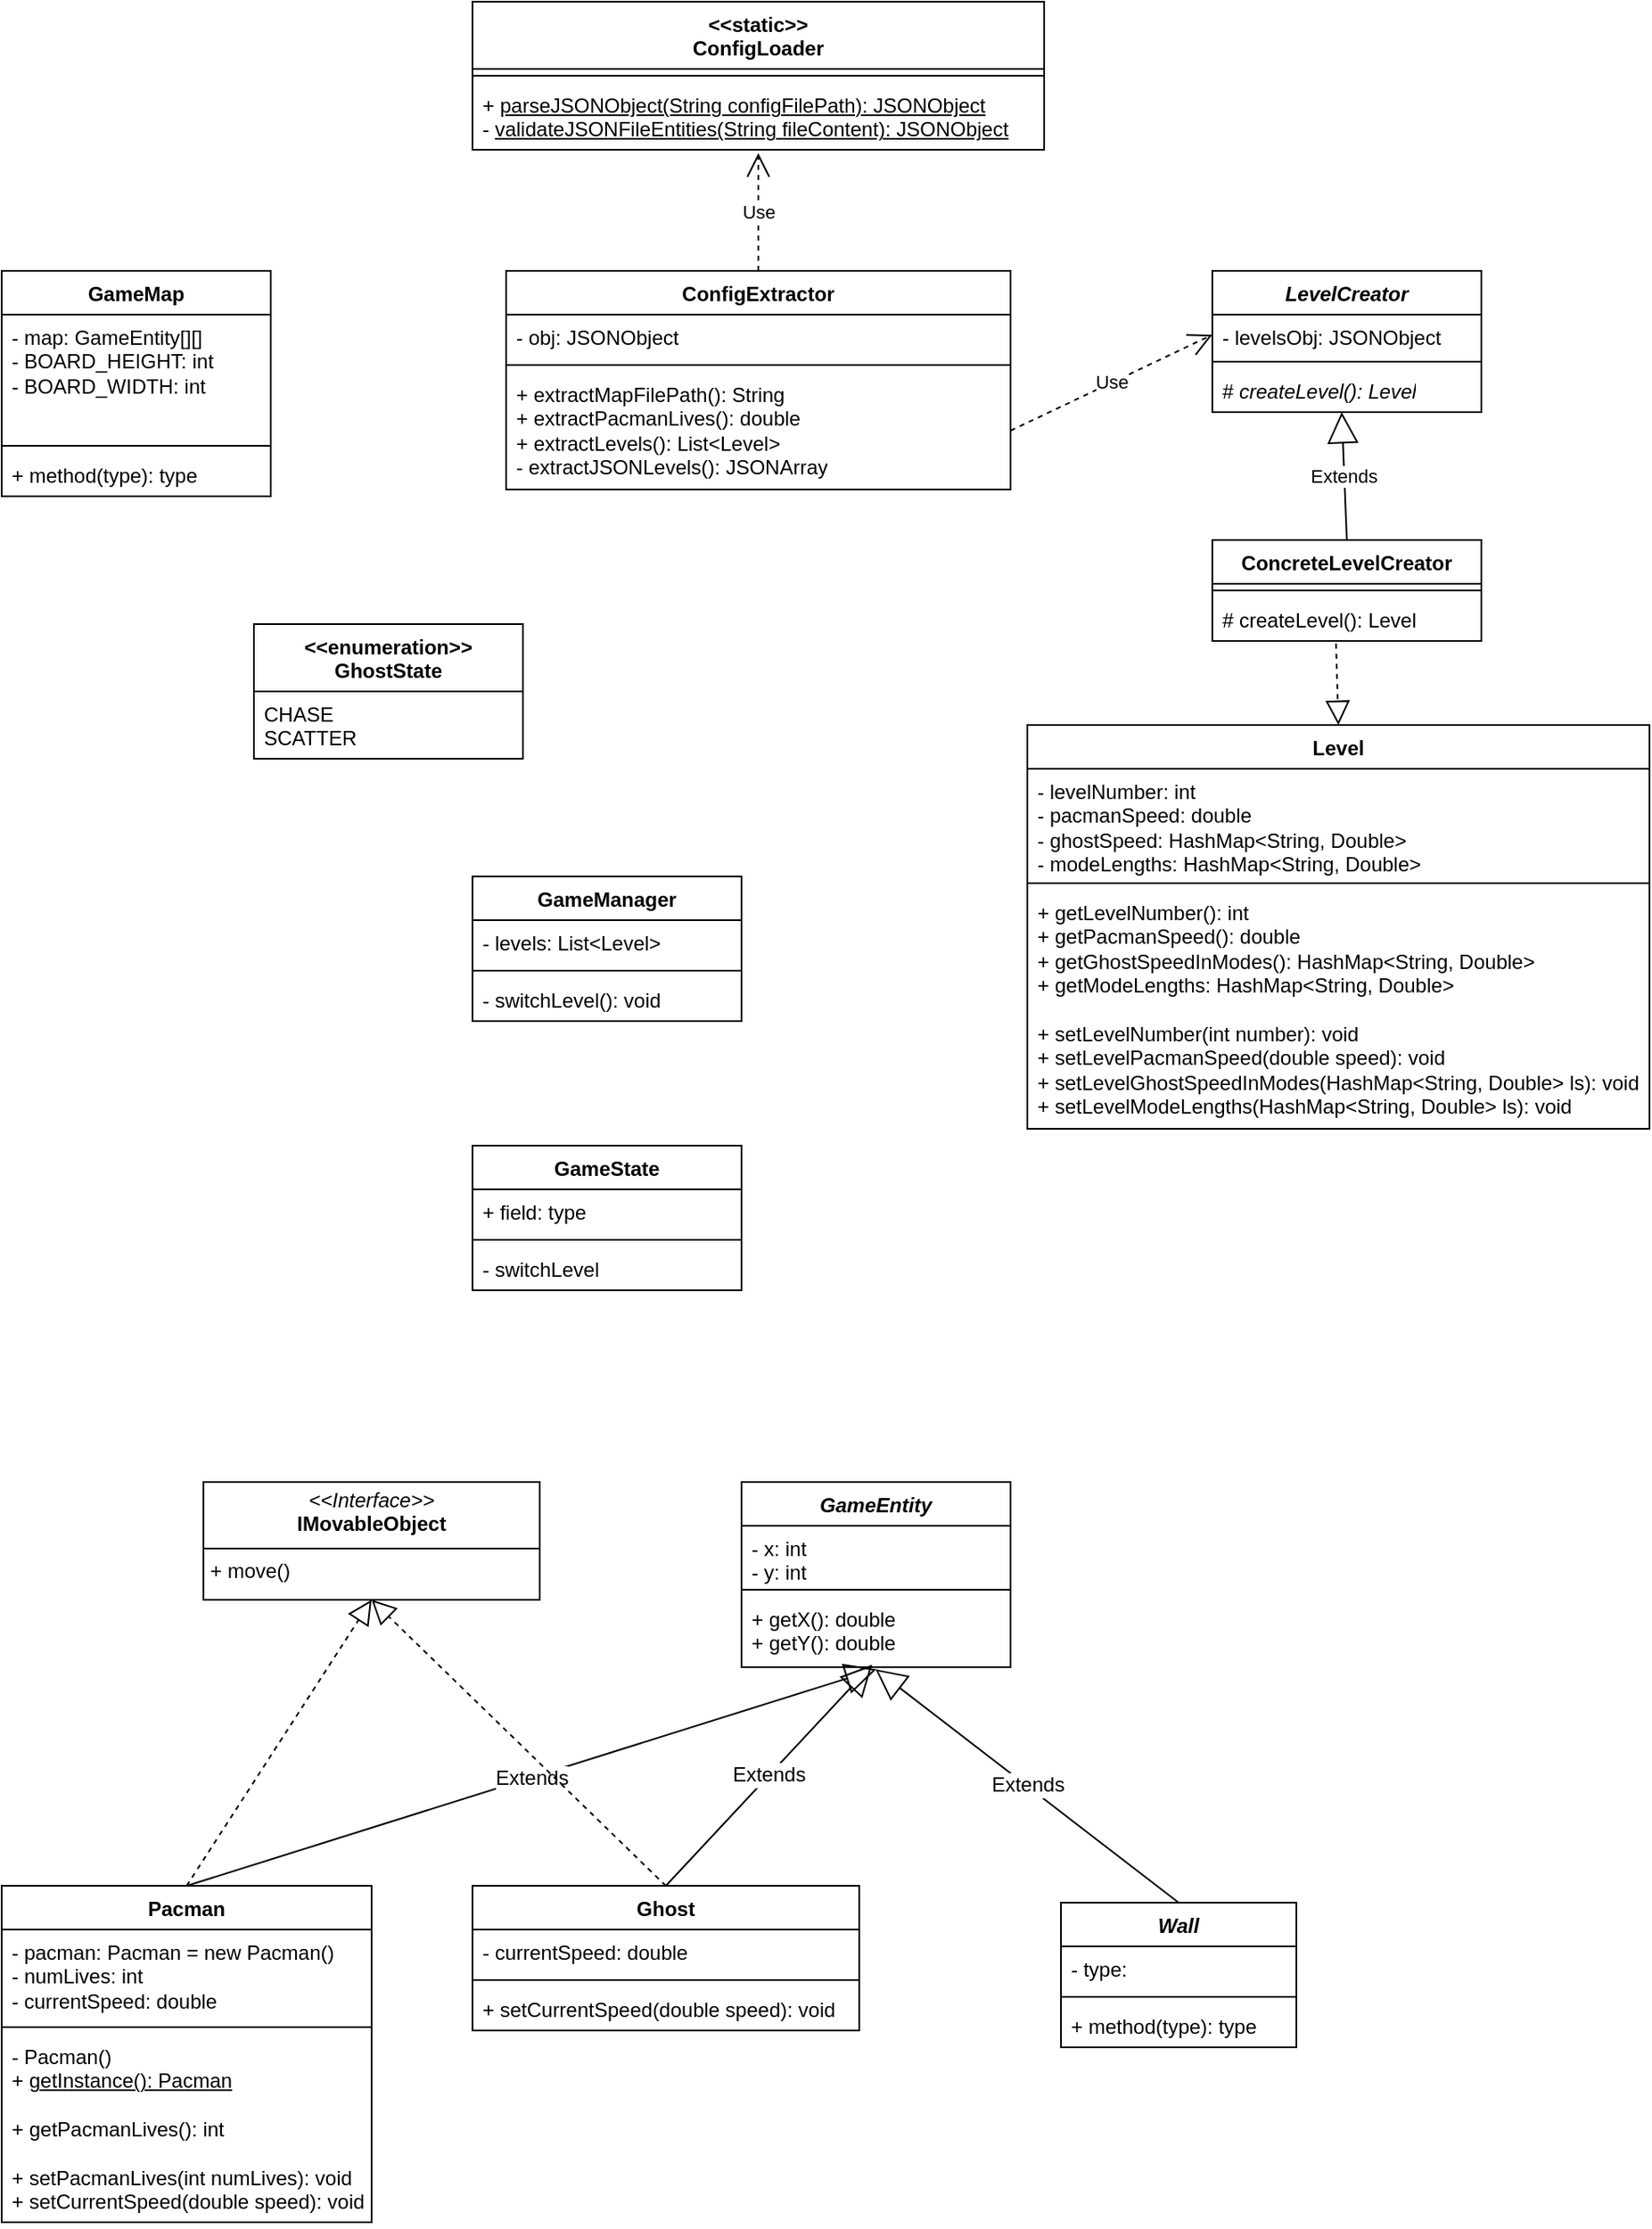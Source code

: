 <mxfile version="24.7.7">
  <diagram id="C5RBs43oDa-KdzZeNtuy" name="Page-1">
    <mxGraphModel dx="1508" dy="673" grid="1" gridSize="10" guides="1" tooltips="1" connect="1" arrows="1" fold="1" page="1" pageScale="1" pageWidth="827" pageHeight="1169" math="0" shadow="0">
      <root>
        <mxCell id="WIyWlLk6GJQsqaUBKTNV-0" />
        <mxCell id="WIyWlLk6GJQsqaUBKTNV-1" parent="WIyWlLk6GJQsqaUBKTNV-0" />
        <mxCell id="k3yKtcVjdH3FUmCwJc7V-0" value="&lt;div&gt;&amp;lt;&amp;lt;static&amp;gt;&amp;gt;&lt;/div&gt;ConfigLoader" style="swimlane;fontStyle=1;align=center;verticalAlign=top;childLayout=stackLayout;horizontal=1;startSize=40;horizontalStack=0;resizeParent=1;resizeParentMax=0;resizeLast=0;collapsible=1;marginBottom=0;whiteSpace=wrap;html=1;" parent="WIyWlLk6GJQsqaUBKTNV-1" vertex="1">
          <mxGeometry y="80" width="340" height="88" as="geometry" />
        </mxCell>
        <mxCell id="k3yKtcVjdH3FUmCwJc7V-2" value="" style="line;strokeWidth=1;fillColor=none;align=left;verticalAlign=middle;spacingTop=-1;spacingLeft=3;spacingRight=3;rotatable=0;labelPosition=right;points=[];portConstraint=eastwest;strokeColor=inherit;" parent="k3yKtcVjdH3FUmCwJc7V-0" vertex="1">
          <mxGeometry y="40" width="340" height="8" as="geometry" />
        </mxCell>
        <mxCell id="k3yKtcVjdH3FUmCwJc7V-3" value="+ &lt;u&gt;parseJSONObject(String configFilePath): JSONObject&lt;/u&gt;&lt;div&gt;- &lt;u&gt;validateJSONFileEntities(String fileContent): JSONObject&lt;/u&gt;&lt;/div&gt;" style="text;strokeColor=none;fillColor=none;align=left;verticalAlign=top;spacingLeft=4;spacingRight=4;overflow=hidden;rotatable=0;points=[[0,0.5],[1,0.5]];portConstraint=eastwest;whiteSpace=wrap;html=1;" parent="k3yKtcVjdH3FUmCwJc7V-0" vertex="1">
          <mxGeometry y="48" width="340" height="40" as="geometry" />
        </mxCell>
        <mxCell id="k3yKtcVjdH3FUmCwJc7V-8" value="Level" style="swimlane;fontStyle=1;align=center;verticalAlign=top;childLayout=stackLayout;horizontal=1;startSize=26;horizontalStack=0;resizeParent=1;resizeParentMax=0;resizeLast=0;collapsible=1;marginBottom=0;whiteSpace=wrap;html=1;" parent="WIyWlLk6GJQsqaUBKTNV-1" vertex="1">
          <mxGeometry x="330" y="510" width="370" height="240" as="geometry" />
        </mxCell>
        <mxCell id="k3yKtcVjdH3FUmCwJc7V-9" value="&lt;div&gt;- levelNumber: int&lt;/div&gt;- pacmanSpeed: double&lt;div&gt;- ghostSpeed: HashMap&amp;lt;String, Double&amp;gt;&lt;br&gt;&lt;div&gt;- modeLengths: HashMap&amp;lt;String, Double&amp;gt;&lt;/div&gt;&lt;/div&gt;" style="text;strokeColor=none;fillColor=none;align=left;verticalAlign=top;spacingLeft=4;spacingRight=4;overflow=hidden;rotatable=0;points=[[0,0.5],[1,0.5]];portConstraint=eastwest;whiteSpace=wrap;html=1;" parent="k3yKtcVjdH3FUmCwJc7V-8" vertex="1">
          <mxGeometry y="26" width="370" height="64" as="geometry" />
        </mxCell>
        <mxCell id="k3yKtcVjdH3FUmCwJc7V-10" value="" style="line;strokeWidth=1;fillColor=none;align=left;verticalAlign=middle;spacingTop=-1;spacingLeft=3;spacingRight=3;rotatable=0;labelPosition=right;points=[];portConstraint=eastwest;strokeColor=inherit;" parent="k3yKtcVjdH3FUmCwJc7V-8" vertex="1">
          <mxGeometry y="90" width="370" height="8" as="geometry" />
        </mxCell>
        <mxCell id="k3yKtcVjdH3FUmCwJc7V-11" value="+ getLevelNumber(): int&lt;div&gt;+ getPacmanSpeed(): double&lt;/div&gt;&lt;div&gt;+ getGhostSpeedInModes(): HashMap&amp;lt;String, Double&amp;gt;&amp;nbsp;&lt;/div&gt;&lt;div&gt;+ getModeLengths: HashMap&amp;lt;String, Double&amp;gt;&lt;/div&gt;&lt;div&gt;&lt;br&gt;&lt;/div&gt;&lt;div&gt;+ setLevelNumber(int number): void&lt;/div&gt;&lt;div&gt;+ setLevelPacmanSpeed(double speed): void&lt;/div&gt;&lt;div&gt;+ setLevelGhostSpeedInModes(HashMap&amp;lt;String, Double&amp;gt; ls): void&lt;/div&gt;&lt;div&gt;+ setLevelModeLengths(HashMap&amp;lt;String, Double&amp;gt; ls): void&lt;/div&gt;" style="text;strokeColor=none;fillColor=none;align=left;verticalAlign=top;spacingLeft=4;spacingRight=4;overflow=hidden;rotatable=0;points=[[0,0.5],[1,0.5]];portConstraint=eastwest;whiteSpace=wrap;html=1;" parent="k3yKtcVjdH3FUmCwJc7V-8" vertex="1">
          <mxGeometry y="98" width="370" height="142" as="geometry" />
        </mxCell>
        <mxCell id="k3yKtcVjdH3FUmCwJc7V-12" value="&lt;i&gt;GameEntity&lt;/i&gt;" style="swimlane;fontStyle=1;align=center;verticalAlign=top;childLayout=stackLayout;horizontal=1;startSize=26;horizontalStack=0;resizeParent=1;resizeParentMax=0;resizeLast=0;collapsible=1;marginBottom=0;whiteSpace=wrap;html=1;" parent="WIyWlLk6GJQsqaUBKTNV-1" vertex="1">
          <mxGeometry x="160" y="960" width="160" height="110" as="geometry" />
        </mxCell>
        <mxCell id="k3yKtcVjdH3FUmCwJc7V-13" value="- x: int&lt;div&gt;- y: int&lt;/div&gt;" style="text;strokeColor=none;fillColor=none;align=left;verticalAlign=top;spacingLeft=4;spacingRight=4;overflow=hidden;rotatable=0;points=[[0,0.5],[1,0.5]];portConstraint=eastwest;whiteSpace=wrap;html=1;" parent="k3yKtcVjdH3FUmCwJc7V-12" vertex="1">
          <mxGeometry y="26" width="160" height="34" as="geometry" />
        </mxCell>
        <mxCell id="k3yKtcVjdH3FUmCwJc7V-14" value="" style="line;strokeWidth=1;fillColor=none;align=left;verticalAlign=middle;spacingTop=-1;spacingLeft=3;spacingRight=3;rotatable=0;labelPosition=right;points=[];portConstraint=eastwest;strokeColor=inherit;" parent="k3yKtcVjdH3FUmCwJc7V-12" vertex="1">
          <mxGeometry y="60" width="160" height="8" as="geometry" />
        </mxCell>
        <mxCell id="k3yKtcVjdH3FUmCwJc7V-15" value="+ getX(): double&lt;div&gt;+ getY(): double&lt;/div&gt;" style="text;strokeColor=none;fillColor=none;align=left;verticalAlign=top;spacingLeft=4;spacingRight=4;overflow=hidden;rotatable=0;points=[[0,0.5],[1,0.5]];portConstraint=eastwest;whiteSpace=wrap;html=1;" parent="k3yKtcVjdH3FUmCwJc7V-12" vertex="1">
          <mxGeometry y="68" width="160" height="42" as="geometry" />
        </mxCell>
        <mxCell id="k3yKtcVjdH3FUmCwJc7V-16" value="Pacman" style="swimlane;fontStyle=1;align=center;verticalAlign=top;childLayout=stackLayout;horizontal=1;startSize=26;horizontalStack=0;resizeParent=1;resizeParentMax=0;resizeLast=0;collapsible=1;marginBottom=0;whiteSpace=wrap;html=1;" parent="WIyWlLk6GJQsqaUBKTNV-1" vertex="1">
          <mxGeometry x="-280" y="1200" width="220" height="200" as="geometry" />
        </mxCell>
        <mxCell id="k3yKtcVjdH3FUmCwJc7V-17" value="- pacman: Pacman = new Pacman()&lt;div&gt;- numLives: int&lt;/div&gt;&lt;div&gt;- currentSpeed: double&lt;/div&gt;" style="text;strokeColor=none;fillColor=none;align=left;verticalAlign=top;spacingLeft=4;spacingRight=4;overflow=hidden;rotatable=0;points=[[0,0.5],[1,0.5]];portConstraint=eastwest;whiteSpace=wrap;html=1;" parent="k3yKtcVjdH3FUmCwJc7V-16" vertex="1">
          <mxGeometry y="26" width="220" height="54" as="geometry" />
        </mxCell>
        <mxCell id="k3yKtcVjdH3FUmCwJc7V-18" value="" style="line;strokeWidth=1;fillColor=none;align=left;verticalAlign=middle;spacingTop=-1;spacingLeft=3;spacingRight=3;rotatable=0;labelPosition=right;points=[];portConstraint=eastwest;strokeColor=inherit;" parent="k3yKtcVjdH3FUmCwJc7V-16" vertex="1">
          <mxGeometry y="80" width="220" height="8" as="geometry" />
        </mxCell>
        <mxCell id="k3yKtcVjdH3FUmCwJc7V-19" value="- Pacman()&lt;div&gt;+&amp;nbsp;&lt;u&gt;getInstance(): Pacman&lt;/u&gt;&lt;/div&gt;&lt;div&gt;&lt;u&gt;&lt;br&gt;&lt;/u&gt;&lt;/div&gt;&lt;div&gt;+ getPacmanLives(): int&lt;/div&gt;&lt;div&gt;&lt;br&gt;&lt;/div&gt;&lt;div&gt;+ setPacmanLives(int numLives): void&lt;/div&gt;&lt;div&gt;+ setCurrentSpeed(double speed): void&lt;/div&gt;" style="text;strokeColor=none;fillColor=none;align=left;verticalAlign=top;spacingLeft=4;spacingRight=4;overflow=hidden;rotatable=0;points=[[0,0.5],[1,0.5]];portConstraint=eastwest;whiteSpace=wrap;html=1;" parent="k3yKtcVjdH3FUmCwJc7V-16" vertex="1">
          <mxGeometry y="88" width="220" height="112" as="geometry" />
        </mxCell>
        <mxCell id="k3yKtcVjdH3FUmCwJc7V-20" value="Ghost" style="swimlane;fontStyle=1;align=center;verticalAlign=top;childLayout=stackLayout;horizontal=1;startSize=26;horizontalStack=0;resizeParent=1;resizeParentMax=0;resizeLast=0;collapsible=1;marginBottom=0;whiteSpace=wrap;html=1;" parent="WIyWlLk6GJQsqaUBKTNV-1" vertex="1">
          <mxGeometry y="1200" width="230" height="86" as="geometry" />
        </mxCell>
        <mxCell id="k3yKtcVjdH3FUmCwJc7V-21" value="- currentSpeed: double" style="text;strokeColor=none;fillColor=none;align=left;verticalAlign=top;spacingLeft=4;spacingRight=4;overflow=hidden;rotatable=0;points=[[0,0.5],[1,0.5]];portConstraint=eastwest;whiteSpace=wrap;html=1;" parent="k3yKtcVjdH3FUmCwJc7V-20" vertex="1">
          <mxGeometry y="26" width="230" height="26" as="geometry" />
        </mxCell>
        <mxCell id="k3yKtcVjdH3FUmCwJc7V-22" value="" style="line;strokeWidth=1;fillColor=none;align=left;verticalAlign=middle;spacingTop=-1;spacingLeft=3;spacingRight=3;rotatable=0;labelPosition=right;points=[];portConstraint=eastwest;strokeColor=inherit;" parent="k3yKtcVjdH3FUmCwJc7V-20" vertex="1">
          <mxGeometry y="52" width="230" height="8" as="geometry" />
        </mxCell>
        <mxCell id="k3yKtcVjdH3FUmCwJc7V-23" value="+ setCurrentSpeed(double speed): void" style="text;strokeColor=none;fillColor=none;align=left;verticalAlign=top;spacingLeft=4;spacingRight=4;overflow=hidden;rotatable=0;points=[[0,0.5],[1,0.5]];portConstraint=eastwest;whiteSpace=wrap;html=1;" parent="k3yKtcVjdH3FUmCwJc7V-20" vertex="1">
          <mxGeometry y="60" width="230" height="26" as="geometry" />
        </mxCell>
        <mxCell id="rw3Is0due_I-UnfVZc5g-0" value="GameManager" style="swimlane;fontStyle=1;align=center;verticalAlign=top;childLayout=stackLayout;horizontal=1;startSize=26;horizontalStack=0;resizeParent=1;resizeParentMax=0;resizeLast=0;collapsible=1;marginBottom=0;whiteSpace=wrap;html=1;" parent="WIyWlLk6GJQsqaUBKTNV-1" vertex="1">
          <mxGeometry y="600" width="160" height="86" as="geometry" />
        </mxCell>
        <mxCell id="rw3Is0due_I-UnfVZc5g-1" value="- levels: List&amp;lt;Level&amp;gt;" style="text;strokeColor=none;fillColor=none;align=left;verticalAlign=top;spacingLeft=4;spacingRight=4;overflow=hidden;rotatable=0;points=[[0,0.5],[1,0.5]];portConstraint=eastwest;whiteSpace=wrap;html=1;" parent="rw3Is0due_I-UnfVZc5g-0" vertex="1">
          <mxGeometry y="26" width="160" height="26" as="geometry" />
        </mxCell>
        <mxCell id="rw3Is0due_I-UnfVZc5g-2" value="" style="line;strokeWidth=1;fillColor=none;align=left;verticalAlign=middle;spacingTop=-1;spacingLeft=3;spacingRight=3;rotatable=0;labelPosition=right;points=[];portConstraint=eastwest;strokeColor=inherit;" parent="rw3Is0due_I-UnfVZc5g-0" vertex="1">
          <mxGeometry y="52" width="160" height="8" as="geometry" />
        </mxCell>
        <mxCell id="rw3Is0due_I-UnfVZc5g-3" value="- switchLevel(): void" style="text;strokeColor=none;fillColor=none;align=left;verticalAlign=top;spacingLeft=4;spacingRight=4;overflow=hidden;rotatable=0;points=[[0,0.5],[1,0.5]];portConstraint=eastwest;whiteSpace=wrap;html=1;" parent="rw3Is0due_I-UnfVZc5g-0" vertex="1">
          <mxGeometry y="60" width="160" height="26" as="geometry" />
        </mxCell>
        <mxCell id="rw3Is0due_I-UnfVZc5g-8" value="ConfigExtractor" style="swimlane;fontStyle=1;align=center;verticalAlign=top;childLayout=stackLayout;horizontal=1;startSize=26;horizontalStack=0;resizeParent=1;resizeParentMax=0;resizeLast=0;collapsible=1;marginBottom=0;whiteSpace=wrap;html=1;" parent="WIyWlLk6GJQsqaUBKTNV-1" vertex="1">
          <mxGeometry x="20" y="240" width="300" height="130" as="geometry" />
        </mxCell>
        <mxCell id="rw3Is0due_I-UnfVZc5g-9" value="- obj: JSONObject" style="text;strokeColor=none;fillColor=none;align=left;verticalAlign=top;spacingLeft=4;spacingRight=4;overflow=hidden;rotatable=0;points=[[0,0.5],[1,0.5]];portConstraint=eastwest;whiteSpace=wrap;html=1;" parent="rw3Is0due_I-UnfVZc5g-8" vertex="1">
          <mxGeometry y="26" width="300" height="26" as="geometry" />
        </mxCell>
        <mxCell id="rw3Is0due_I-UnfVZc5g-10" value="" style="line;strokeWidth=1;fillColor=none;align=left;verticalAlign=middle;spacingTop=-1;spacingLeft=3;spacingRight=3;rotatable=0;labelPosition=right;points=[];portConstraint=eastwest;strokeColor=inherit;" parent="rw3Is0due_I-UnfVZc5g-8" vertex="1">
          <mxGeometry y="52" width="300" height="8" as="geometry" />
        </mxCell>
        <mxCell id="rw3Is0due_I-UnfVZc5g-11" value="+ extractMapFilePath(): String&lt;div&gt;+ extractPacmanLives(): double&lt;/div&gt;&lt;div&gt;+ extractLevels(): List&amp;lt;Level&amp;gt;&lt;/div&gt;&lt;div&gt;- extractJSONLevels(): JSONArray&lt;/div&gt;" style="text;strokeColor=none;fillColor=none;align=left;verticalAlign=top;spacingLeft=4;spacingRight=4;overflow=hidden;rotatable=0;points=[[0,0.5],[1,0.5]];portConstraint=eastwest;whiteSpace=wrap;html=1;" parent="rw3Is0due_I-UnfVZc5g-8" vertex="1">
          <mxGeometry y="60" width="300" height="70" as="geometry" />
        </mxCell>
        <mxCell id="rw3Is0due_I-UnfVZc5g-12" value="&lt;i&gt;LevelCreator&lt;/i&gt;" style="swimlane;fontStyle=1;align=center;verticalAlign=top;childLayout=stackLayout;horizontal=1;startSize=26;horizontalStack=0;resizeParent=1;resizeParentMax=0;resizeLast=0;collapsible=1;marginBottom=0;whiteSpace=wrap;html=1;" parent="WIyWlLk6GJQsqaUBKTNV-1" vertex="1">
          <mxGeometry x="440" y="240" width="160" height="84" as="geometry" />
        </mxCell>
        <mxCell id="rw3Is0due_I-UnfVZc5g-13" value="- levelsObj: JSONObject" style="text;strokeColor=none;fillColor=none;align=left;verticalAlign=top;spacingLeft=4;spacingRight=4;overflow=hidden;rotatable=0;points=[[0,0.5],[1,0.5]];portConstraint=eastwest;whiteSpace=wrap;html=1;" parent="rw3Is0due_I-UnfVZc5g-12" vertex="1">
          <mxGeometry y="26" width="160" height="24" as="geometry" />
        </mxCell>
        <mxCell id="rw3Is0due_I-UnfVZc5g-14" value="" style="line;strokeWidth=1;fillColor=none;align=left;verticalAlign=middle;spacingTop=-1;spacingLeft=3;spacingRight=3;rotatable=0;labelPosition=right;points=[];portConstraint=eastwest;strokeColor=inherit;" parent="rw3Is0due_I-UnfVZc5g-12" vertex="1">
          <mxGeometry y="50" width="160" height="8" as="geometry" />
        </mxCell>
        <mxCell id="rw3Is0due_I-UnfVZc5g-15" value="# &lt;i&gt;createLevel(): Level&lt;/i&gt;" style="text;strokeColor=none;fillColor=none;align=left;verticalAlign=top;spacingLeft=4;spacingRight=4;overflow=hidden;rotatable=0;points=[[0,0.5],[1,0.5]];portConstraint=eastwest;whiteSpace=wrap;html=1;" parent="rw3Is0due_I-UnfVZc5g-12" vertex="1">
          <mxGeometry y="58" width="160" height="26" as="geometry" />
        </mxCell>
        <mxCell id="rw3Is0due_I-UnfVZc5g-16" value="ConcreteLevelCreator" style="swimlane;fontStyle=1;align=center;verticalAlign=top;childLayout=stackLayout;horizontal=1;startSize=26;horizontalStack=0;resizeParent=1;resizeParentMax=0;resizeLast=0;collapsible=1;marginBottom=0;whiteSpace=wrap;html=1;" parent="WIyWlLk6GJQsqaUBKTNV-1" vertex="1">
          <mxGeometry x="440" y="400" width="160" height="60" as="geometry" />
        </mxCell>
        <mxCell id="rw3Is0due_I-UnfVZc5g-18" value="" style="line;strokeWidth=1;fillColor=none;align=left;verticalAlign=middle;spacingTop=-1;spacingLeft=3;spacingRight=3;rotatable=0;labelPosition=right;points=[];portConstraint=eastwest;strokeColor=inherit;" parent="rw3Is0due_I-UnfVZc5g-16" vertex="1">
          <mxGeometry y="26" width="160" height="8" as="geometry" />
        </mxCell>
        <mxCell id="rw3Is0due_I-UnfVZc5g-19" value="# createLevel(): Level" style="text;strokeColor=none;fillColor=none;align=left;verticalAlign=top;spacingLeft=4;spacingRight=4;overflow=hidden;rotatable=0;points=[[0,0.5],[1,0.5]];portConstraint=eastwest;whiteSpace=wrap;html=1;" parent="rw3Is0due_I-UnfVZc5g-16" vertex="1">
          <mxGeometry y="34" width="160" height="26" as="geometry" />
        </mxCell>
        <mxCell id="rw3Is0due_I-UnfVZc5g-20" value="Extends" style="endArrow=block;endSize=16;endFill=0;html=1;rounded=0;exitX=0.5;exitY=0;exitDx=0;exitDy=0;entryX=0.481;entryY=1;entryDx=0;entryDy=0;entryPerimeter=0;" parent="WIyWlLk6GJQsqaUBKTNV-1" source="rw3Is0due_I-UnfVZc5g-16" target="rw3Is0due_I-UnfVZc5g-15" edge="1">
          <mxGeometry width="160" relative="1" as="geometry">
            <mxPoint x="420" y="280" as="sourcePoint" />
            <mxPoint x="580" y="280" as="targetPoint" />
          </mxGeometry>
        </mxCell>
        <mxCell id="rw3Is0due_I-UnfVZc5g-21" value="Use" style="endArrow=open;endSize=12;dashed=1;html=1;rounded=0;exitX=0.5;exitY=0;exitDx=0;exitDy=0;" parent="WIyWlLk6GJQsqaUBKTNV-1" source="rw3Is0due_I-UnfVZc5g-8" edge="1">
          <mxGeometry width="160" relative="1" as="geometry">
            <mxPoint x="180" y="460" as="sourcePoint" />
            <mxPoint x="170" y="170" as="targetPoint" />
          </mxGeometry>
        </mxCell>
        <mxCell id="rw3Is0due_I-UnfVZc5g-22" value="" style="endArrow=block;dashed=1;endFill=0;endSize=12;html=1;rounded=0;exitX=0.46;exitY=1.064;exitDx=0;exitDy=0;entryX=0.5;entryY=0;entryDx=0;entryDy=0;exitPerimeter=0;" parent="WIyWlLk6GJQsqaUBKTNV-1" source="rw3Is0due_I-UnfVZc5g-19" target="k3yKtcVjdH3FUmCwJc7V-8" edge="1">
          <mxGeometry width="160" relative="1" as="geometry">
            <mxPoint x="740" y="550" as="sourcePoint" />
            <mxPoint x="900" y="550" as="targetPoint" />
          </mxGeometry>
        </mxCell>
        <mxCell id="rw3Is0due_I-UnfVZc5g-23" value="Use" style="endArrow=open;endSize=12;dashed=1;html=1;rounded=0;exitX=1;exitY=0.5;exitDx=0;exitDy=0;entryX=0;entryY=0.5;entryDx=0;entryDy=0;" parent="WIyWlLk6GJQsqaUBKTNV-1" source="rw3Is0due_I-UnfVZc5g-11" target="rw3Is0due_I-UnfVZc5g-13" edge="1">
          <mxGeometry width="160" relative="1" as="geometry">
            <mxPoint x="150" y="440" as="sourcePoint" />
            <mxPoint x="310" y="440" as="targetPoint" />
          </mxGeometry>
        </mxCell>
        <mxCell id="rw3Is0due_I-UnfVZc5g-28" value="GameMap" style="swimlane;fontStyle=1;align=center;verticalAlign=top;childLayout=stackLayout;horizontal=1;startSize=26;horizontalStack=0;resizeParent=1;resizeParentMax=0;resizeLast=0;collapsible=1;marginBottom=0;whiteSpace=wrap;html=1;" parent="WIyWlLk6GJQsqaUBKTNV-1" vertex="1">
          <mxGeometry x="-280" y="240" width="160" height="134" as="geometry" />
        </mxCell>
        <mxCell id="rw3Is0due_I-UnfVZc5g-29" value="- map: GameEntity[][]&lt;div&gt;- BOARD_HEIGHT: int&lt;/div&gt;&lt;div&gt;- BOARD_WIDTH: int&lt;/div&gt;" style="text;strokeColor=none;fillColor=none;align=left;verticalAlign=top;spacingLeft=4;spacingRight=4;overflow=hidden;rotatable=0;points=[[0,0.5],[1,0.5]];portConstraint=eastwest;whiteSpace=wrap;html=1;" parent="rw3Is0due_I-UnfVZc5g-28" vertex="1">
          <mxGeometry y="26" width="160" height="74" as="geometry" />
        </mxCell>
        <mxCell id="rw3Is0due_I-UnfVZc5g-30" value="" style="line;strokeWidth=1;fillColor=none;align=left;verticalAlign=middle;spacingTop=-1;spacingLeft=3;spacingRight=3;rotatable=0;labelPosition=right;points=[];portConstraint=eastwest;strokeColor=inherit;" parent="rw3Is0due_I-UnfVZc5g-28" vertex="1">
          <mxGeometry y="100" width="160" height="8" as="geometry" />
        </mxCell>
        <mxCell id="rw3Is0due_I-UnfVZc5g-31" value="+ method(type): type" style="text;strokeColor=none;fillColor=none;align=left;verticalAlign=top;spacingLeft=4;spacingRight=4;overflow=hidden;rotatable=0;points=[[0,0.5],[1,0.5]];portConstraint=eastwest;whiteSpace=wrap;html=1;" parent="rw3Is0due_I-UnfVZc5g-28" vertex="1">
          <mxGeometry y="108" width="160" height="26" as="geometry" />
        </mxCell>
        <mxCell id="tSfVz4bYU_NCFo6Q-qHQ-0" value="&lt;i&gt;Wall&lt;/i&gt;" style="swimlane;fontStyle=1;align=center;verticalAlign=top;childLayout=stackLayout;horizontal=1;startSize=26;horizontalStack=0;resizeParent=1;resizeParentMax=0;resizeLast=0;collapsible=1;marginBottom=0;whiteSpace=wrap;html=1;" vertex="1" parent="WIyWlLk6GJQsqaUBKTNV-1">
          <mxGeometry x="350" y="1210" width="140" height="86" as="geometry" />
        </mxCell>
        <mxCell id="tSfVz4bYU_NCFo6Q-qHQ-1" value="- type:" style="text;strokeColor=none;fillColor=none;align=left;verticalAlign=top;spacingLeft=4;spacingRight=4;overflow=hidden;rotatable=0;points=[[0,0.5],[1,0.5]];portConstraint=eastwest;whiteSpace=wrap;html=1;" vertex="1" parent="tSfVz4bYU_NCFo6Q-qHQ-0">
          <mxGeometry y="26" width="140" height="26" as="geometry" />
        </mxCell>
        <mxCell id="tSfVz4bYU_NCFo6Q-qHQ-2" value="" style="line;strokeWidth=1;fillColor=none;align=left;verticalAlign=middle;spacingTop=-1;spacingLeft=3;spacingRight=3;rotatable=0;labelPosition=right;points=[];portConstraint=eastwest;strokeColor=inherit;" vertex="1" parent="tSfVz4bYU_NCFo6Q-qHQ-0">
          <mxGeometry y="52" width="140" height="8" as="geometry" />
        </mxCell>
        <mxCell id="tSfVz4bYU_NCFo6Q-qHQ-3" value="+ method(type): type" style="text;strokeColor=none;fillColor=none;align=left;verticalAlign=top;spacingLeft=4;spacingRight=4;overflow=hidden;rotatable=0;points=[[0,0.5],[1,0.5]];portConstraint=eastwest;whiteSpace=wrap;html=1;" vertex="1" parent="tSfVz4bYU_NCFo6Q-qHQ-0">
          <mxGeometry y="60" width="140" height="26" as="geometry" />
        </mxCell>
        <mxCell id="tSfVz4bYU_NCFo6Q-qHQ-5" value="GameState" style="swimlane;fontStyle=1;align=center;verticalAlign=top;childLayout=stackLayout;horizontal=1;startSize=26;horizontalStack=0;resizeParent=1;resizeParentMax=0;resizeLast=0;collapsible=1;marginBottom=0;whiteSpace=wrap;html=1;" vertex="1" parent="WIyWlLk6GJQsqaUBKTNV-1">
          <mxGeometry y="760" width="160" height="86" as="geometry" />
        </mxCell>
        <mxCell id="tSfVz4bYU_NCFo6Q-qHQ-6" value="+ field: type" style="text;strokeColor=none;fillColor=none;align=left;verticalAlign=top;spacingLeft=4;spacingRight=4;overflow=hidden;rotatable=0;points=[[0,0.5],[1,0.5]];portConstraint=eastwest;whiteSpace=wrap;html=1;" vertex="1" parent="tSfVz4bYU_NCFo6Q-qHQ-5">
          <mxGeometry y="26" width="160" height="26" as="geometry" />
        </mxCell>
        <mxCell id="tSfVz4bYU_NCFo6Q-qHQ-7" value="" style="line;strokeWidth=1;fillColor=none;align=left;verticalAlign=middle;spacingTop=-1;spacingLeft=3;spacingRight=3;rotatable=0;labelPosition=right;points=[];portConstraint=eastwest;strokeColor=inherit;" vertex="1" parent="tSfVz4bYU_NCFo6Q-qHQ-5">
          <mxGeometry y="52" width="160" height="8" as="geometry" />
        </mxCell>
        <mxCell id="tSfVz4bYU_NCFo6Q-qHQ-8" value="- switchLevel" style="text;strokeColor=none;fillColor=none;align=left;verticalAlign=top;spacingLeft=4;spacingRight=4;overflow=hidden;rotatable=0;points=[[0,0.5],[1,0.5]];portConstraint=eastwest;whiteSpace=wrap;html=1;" vertex="1" parent="tSfVz4bYU_NCFo6Q-qHQ-5">
          <mxGeometry y="60" width="160" height="26" as="geometry" />
        </mxCell>
        <mxCell id="tSfVz4bYU_NCFo6Q-qHQ-9" value="&lt;div&gt;&amp;lt;&amp;lt;enumeration&amp;gt;&amp;gt;&lt;/div&gt;GhostState" style="swimlane;fontStyle=1;align=center;verticalAlign=top;childLayout=stackLayout;horizontal=1;startSize=40;horizontalStack=0;resizeParent=1;resizeParentMax=0;resizeLast=0;collapsible=1;marginBottom=0;whiteSpace=wrap;html=1;" vertex="1" parent="WIyWlLk6GJQsqaUBKTNV-1">
          <mxGeometry x="-130" y="450" width="160" height="80" as="geometry" />
        </mxCell>
        <mxCell id="tSfVz4bYU_NCFo6Q-qHQ-10" value="CHASE&lt;div&gt;SCATTER&lt;/div&gt;" style="text;strokeColor=none;fillColor=none;align=left;verticalAlign=top;spacingLeft=4;spacingRight=4;overflow=hidden;rotatable=0;points=[[0,0.5],[1,0.5]];portConstraint=eastwest;whiteSpace=wrap;html=1;" vertex="1" parent="tSfVz4bYU_NCFo6Q-qHQ-9">
          <mxGeometry y="40" width="160" height="40" as="geometry" />
        </mxCell>
        <mxCell id="tSfVz4bYU_NCFo6Q-qHQ-13" value="Extends" style="endArrow=block;endSize=16;endFill=0;html=1;rounded=0;fontSize=12;curved=1;exitX=0.5;exitY=0;exitDx=0;exitDy=0;entryX=0.501;entryY=1.03;entryDx=0;entryDy=0;entryPerimeter=0;" edge="1" parent="WIyWlLk6GJQsqaUBKTNV-1" source="k3yKtcVjdH3FUmCwJc7V-16" target="k3yKtcVjdH3FUmCwJc7V-15">
          <mxGeometry width="160" relative="1" as="geometry">
            <mxPoint x="10" y="1157.23" as="sourcePoint" />
            <mxPoint x="266.08" y="1050.002" as="targetPoint" />
          </mxGeometry>
        </mxCell>
        <mxCell id="tSfVz4bYU_NCFo6Q-qHQ-14" value="Extends" style="endArrow=block;endSize=16;endFill=0;html=1;rounded=0;fontSize=12;curved=1;exitX=0.5;exitY=0;exitDx=0;exitDy=0;entryX=0.486;entryY=0.965;entryDx=0;entryDy=0;entryPerimeter=0;" edge="1" parent="WIyWlLk6GJQsqaUBKTNV-1" source="k3yKtcVjdH3FUmCwJc7V-20" target="k3yKtcVjdH3FUmCwJc7V-15">
          <mxGeometry width="160" relative="1" as="geometry">
            <mxPoint x="270.0" y="1180.0" as="sourcePoint" />
            <mxPoint x="278.08" y="1072.772" as="targetPoint" />
          </mxGeometry>
        </mxCell>
        <mxCell id="tSfVz4bYU_NCFo6Q-qHQ-15" value="Extends" style="endArrow=block;endSize=16;endFill=0;html=1;rounded=0;fontSize=12;curved=1;exitX=0.5;exitY=0;exitDx=0;exitDy=0;entryX=0.498;entryY=1.03;entryDx=0;entryDy=0;entryPerimeter=0;" edge="1" parent="WIyWlLk6GJQsqaUBKTNV-1" source="tSfVz4bYU_NCFo6Q-qHQ-0" target="k3yKtcVjdH3FUmCwJc7V-15">
          <mxGeometry width="160" relative="1" as="geometry">
            <mxPoint x="180" y="1100" as="sourcePoint" />
            <mxPoint x="340" y="1100" as="targetPoint" />
          </mxGeometry>
        </mxCell>
        <mxCell id="tSfVz4bYU_NCFo6Q-qHQ-16" value="&lt;p style=&quot;margin:0px;margin-top:4px;text-align:center;&quot;&gt;&lt;i&gt;&amp;lt;&amp;lt;Interface&amp;gt;&amp;gt;&lt;/i&gt;&lt;br&gt;&lt;b&gt;IMovableObject&lt;/b&gt;&lt;/p&gt;&lt;hr size=&quot;1&quot; style=&quot;border-style:solid;&quot;&gt;&lt;p style=&quot;margin:0px;margin-left:4px;&quot;&gt;+ move()&lt;/p&gt;" style="verticalAlign=top;align=left;overflow=fill;html=1;whiteSpace=wrap;" vertex="1" parent="WIyWlLk6GJQsqaUBKTNV-1">
          <mxGeometry x="-160" y="960" width="200" height="70" as="geometry" />
        </mxCell>
        <mxCell id="tSfVz4bYU_NCFo6Q-qHQ-17" value="" style="endArrow=block;dashed=1;endFill=0;endSize=12;html=1;rounded=0;fontSize=12;curved=1;entryX=0.5;entryY=1;entryDx=0;entryDy=0;exitX=0.5;exitY=0;exitDx=0;exitDy=0;" edge="1" parent="WIyWlLk6GJQsqaUBKTNV-1" source="k3yKtcVjdH3FUmCwJc7V-16" target="tSfVz4bYU_NCFo6Q-qHQ-16">
          <mxGeometry width="160" relative="1" as="geometry">
            <mxPoint x="-160" y="1200" as="sourcePoint" />
            <mxPoint x="10" y="1160" as="targetPoint" />
          </mxGeometry>
        </mxCell>
        <mxCell id="tSfVz4bYU_NCFo6Q-qHQ-18" value="" style="endArrow=block;dashed=1;endFill=0;endSize=12;html=1;rounded=0;fontSize=12;curved=1;exitX=0.5;exitY=0;exitDx=0;exitDy=0;entryX=0.5;entryY=1;entryDx=0;entryDy=0;" edge="1" parent="WIyWlLk6GJQsqaUBKTNV-1" source="k3yKtcVjdH3FUmCwJc7V-20" target="tSfVz4bYU_NCFo6Q-qHQ-16">
          <mxGeometry width="160" relative="1" as="geometry">
            <mxPoint x="-150" y="1160" as="sourcePoint" />
            <mxPoint x="10" y="1160" as="targetPoint" />
          </mxGeometry>
        </mxCell>
      </root>
    </mxGraphModel>
  </diagram>
</mxfile>
